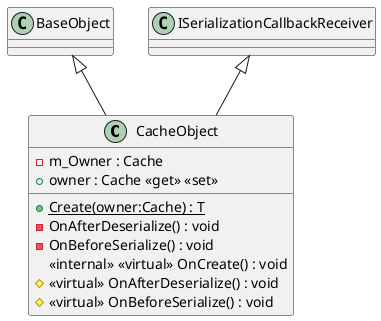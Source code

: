 @startuml
class CacheObject {
    + {static} Create(owner:Cache) : T
    - m_Owner : Cache
    + owner : Cache <<get>> <<set>>
    - OnAfterDeserialize() : void
    - OnBeforeSerialize() : void
    <<internal>> <<virtual>> OnCreate() : void
    # <<virtual>> OnAfterDeserialize() : void
    # <<virtual>> OnBeforeSerialize() : void
}
BaseObject <|-- CacheObject
ISerializationCallbackReceiver <|-- CacheObject
@enduml
